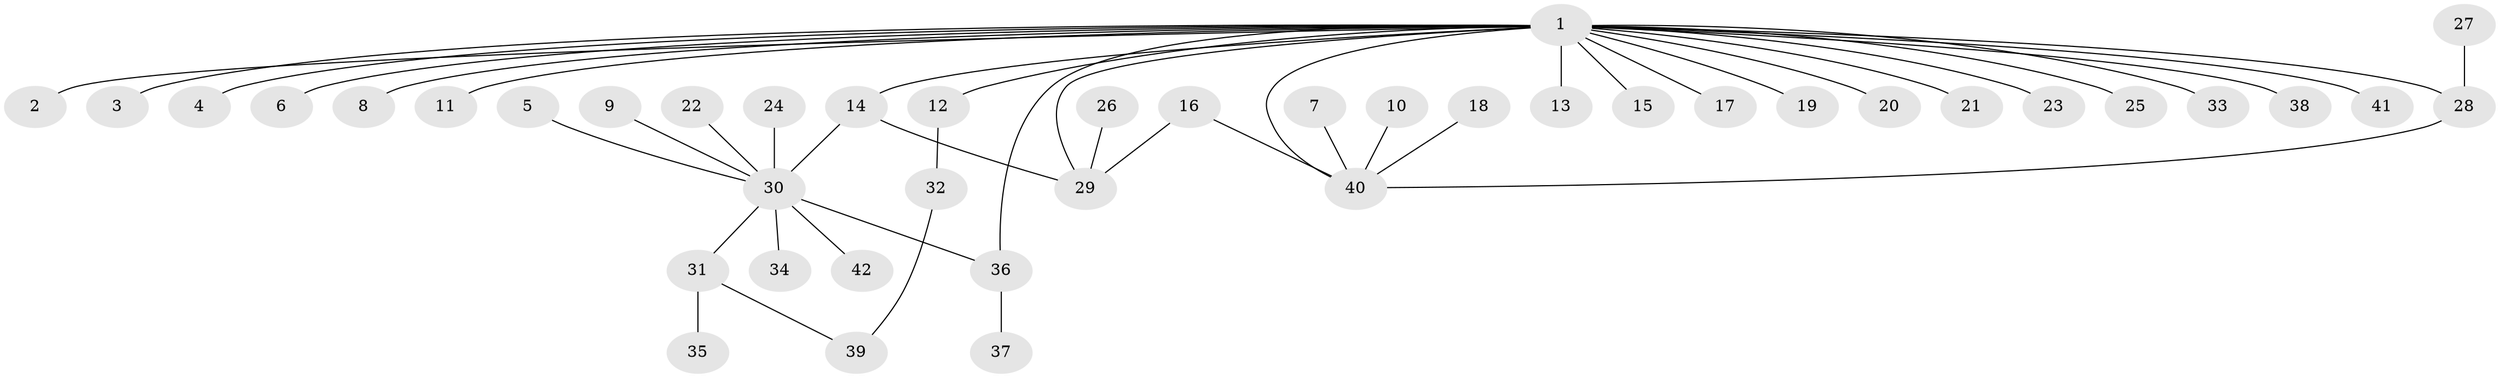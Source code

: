 // original degree distribution, {23: 0.012195121951219513, 5: 0.012195121951219513, 3: 0.0975609756097561, 1: 0.5609756097560976, 7: 0.012195121951219513, 4: 0.07317073170731707, 11: 0.012195121951219513, 2: 0.21951219512195122}
// Generated by graph-tools (version 1.1) at 2025/26/03/09/25 03:26:06]
// undirected, 42 vertices, 46 edges
graph export_dot {
graph [start="1"]
  node [color=gray90,style=filled];
  1;
  2;
  3;
  4;
  5;
  6;
  7;
  8;
  9;
  10;
  11;
  12;
  13;
  14;
  15;
  16;
  17;
  18;
  19;
  20;
  21;
  22;
  23;
  24;
  25;
  26;
  27;
  28;
  29;
  30;
  31;
  32;
  33;
  34;
  35;
  36;
  37;
  38;
  39;
  40;
  41;
  42;
  1 -- 2 [weight=1.0];
  1 -- 3 [weight=1.0];
  1 -- 4 [weight=1.0];
  1 -- 6 [weight=1.0];
  1 -- 8 [weight=1.0];
  1 -- 11 [weight=1.0];
  1 -- 12 [weight=1.0];
  1 -- 13 [weight=1.0];
  1 -- 14 [weight=1.0];
  1 -- 15 [weight=2.0];
  1 -- 17 [weight=1.0];
  1 -- 19 [weight=1.0];
  1 -- 20 [weight=1.0];
  1 -- 21 [weight=1.0];
  1 -- 23 [weight=1.0];
  1 -- 25 [weight=1.0];
  1 -- 28 [weight=1.0];
  1 -- 29 [weight=1.0];
  1 -- 33 [weight=1.0];
  1 -- 36 [weight=2.0];
  1 -- 38 [weight=1.0];
  1 -- 40 [weight=1.0];
  1 -- 41 [weight=1.0];
  5 -- 30 [weight=1.0];
  7 -- 40 [weight=1.0];
  9 -- 30 [weight=1.0];
  10 -- 40 [weight=1.0];
  12 -- 32 [weight=1.0];
  14 -- 29 [weight=1.0];
  14 -- 30 [weight=1.0];
  16 -- 29 [weight=1.0];
  16 -- 40 [weight=1.0];
  18 -- 40 [weight=1.0];
  22 -- 30 [weight=1.0];
  24 -- 30 [weight=1.0];
  26 -- 29 [weight=1.0];
  27 -- 28 [weight=1.0];
  28 -- 40 [weight=1.0];
  30 -- 31 [weight=1.0];
  30 -- 34 [weight=1.0];
  30 -- 36 [weight=1.0];
  30 -- 42 [weight=1.0];
  31 -- 35 [weight=1.0];
  31 -- 39 [weight=1.0];
  32 -- 39 [weight=1.0];
  36 -- 37 [weight=1.0];
}
